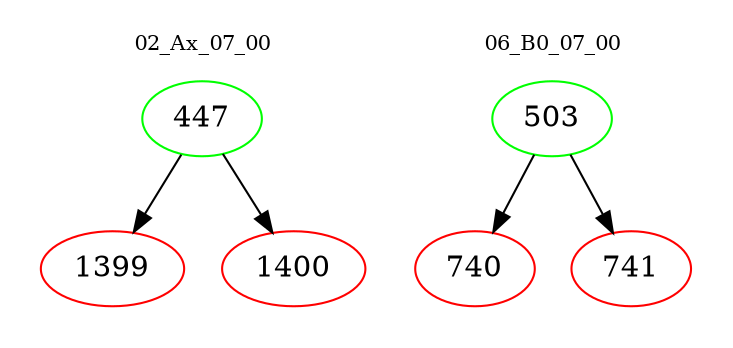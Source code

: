 digraph{
subgraph cluster_0 {
color = white
label = "02_Ax_07_00";
fontsize=10;
T0_447 [label="447", color="green"]
T0_447 -> T0_1399 [color="black"]
T0_1399 [label="1399", color="red"]
T0_447 -> T0_1400 [color="black"]
T0_1400 [label="1400", color="red"]
}
subgraph cluster_1 {
color = white
label = "06_B0_07_00";
fontsize=10;
T1_503 [label="503", color="green"]
T1_503 -> T1_740 [color="black"]
T1_740 [label="740", color="red"]
T1_503 -> T1_741 [color="black"]
T1_741 [label="741", color="red"]
}
}
